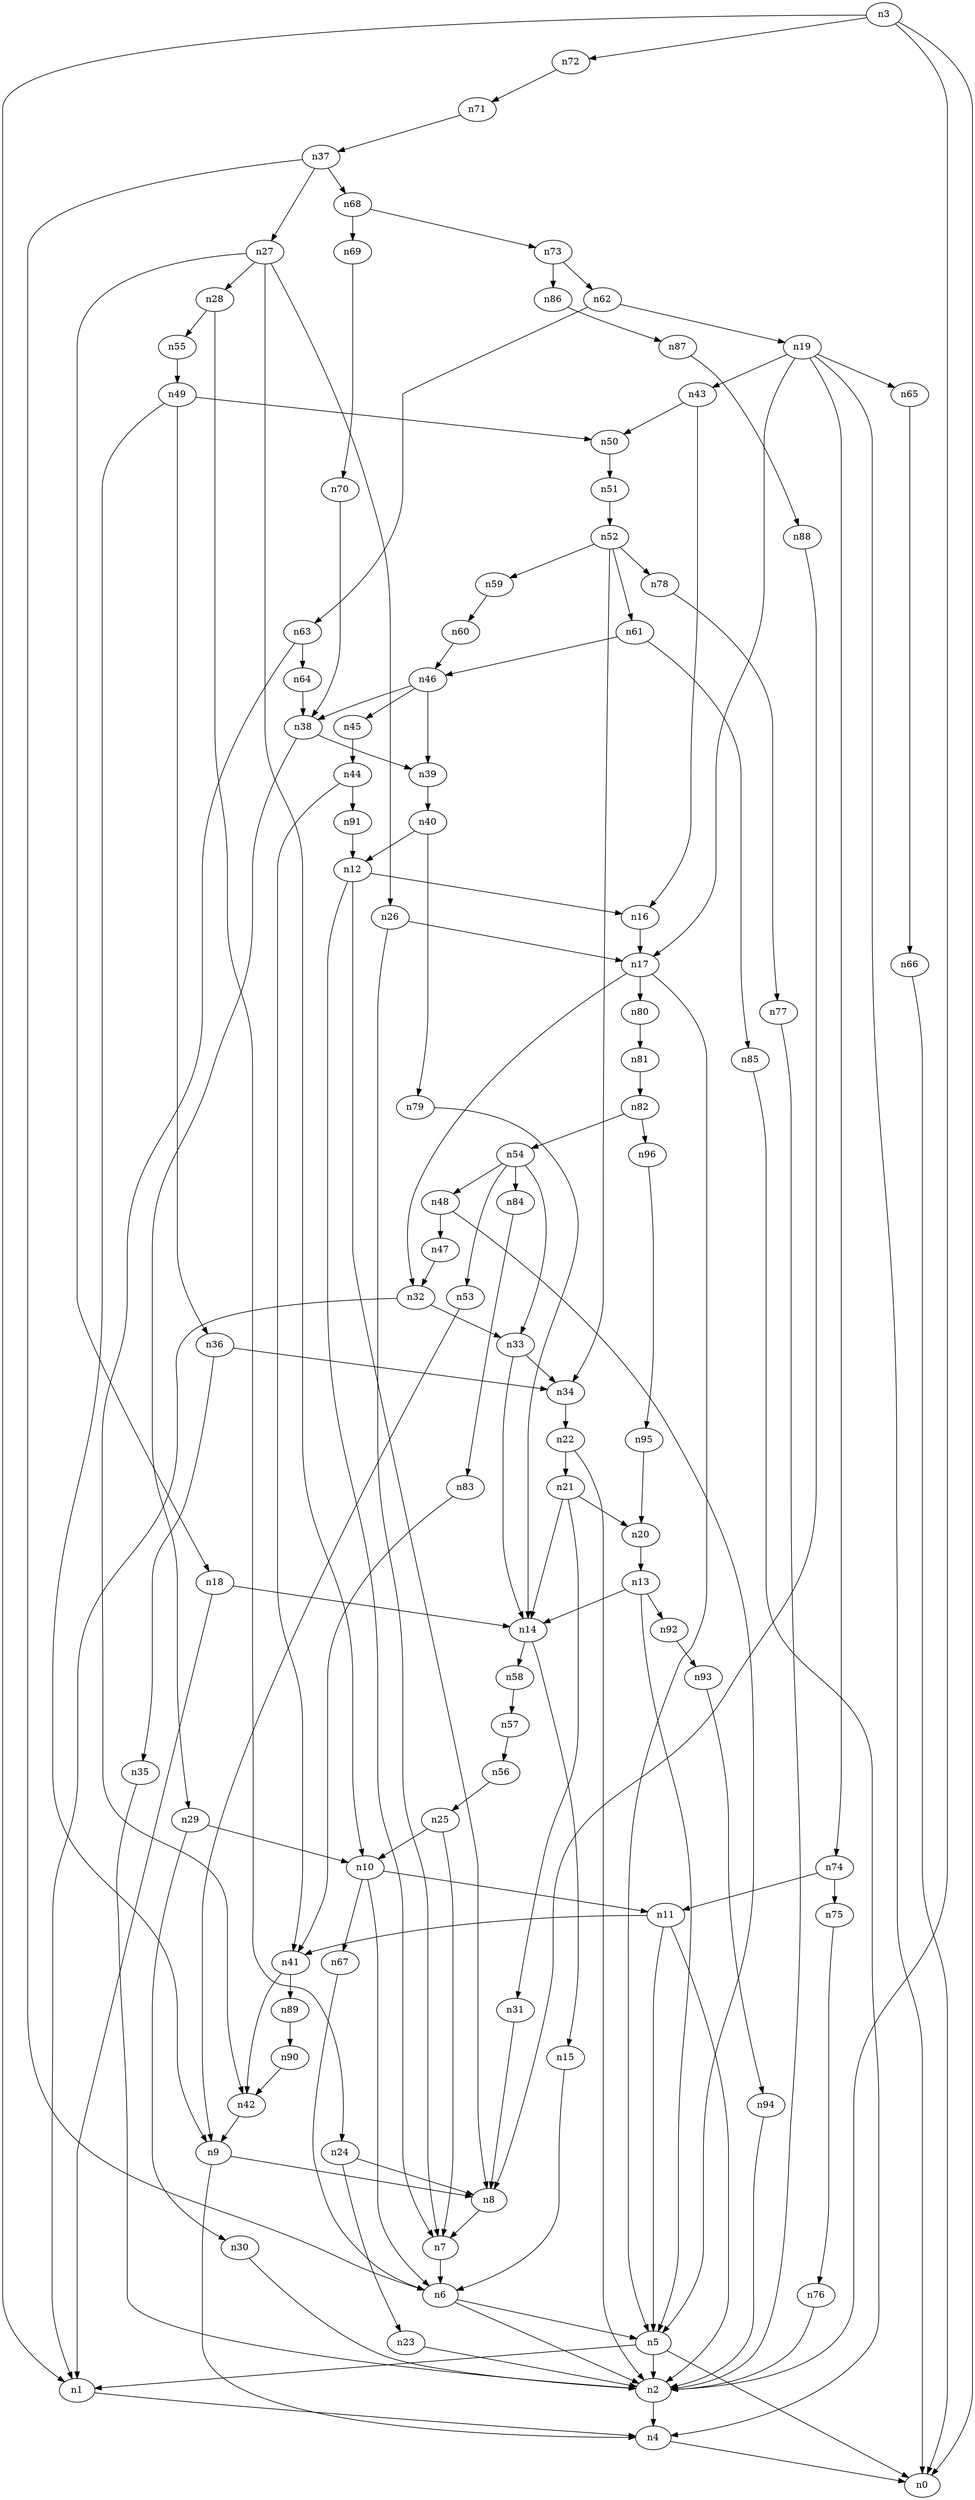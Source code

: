 digraph G {
	n1 -> n4	 [_graphml_id=e4];
	n2 -> n4	 [_graphml_id=e7];
	n3 -> n0	 [_graphml_id=e0];
	n3 -> n1	 [_graphml_id=e3];
	n3 -> n2	 [_graphml_id=e6];
	n3 -> n72	 [_graphml_id=e117];
	n4 -> n0	 [_graphml_id=e1];
	n5 -> n0	 [_graphml_id=e2];
	n5 -> n1	 [_graphml_id=e5];
	n5 -> n2	 [_graphml_id=e8];
	n6 -> n2	 [_graphml_id=e10];
	n6 -> n5	 [_graphml_id=e9];
	n7 -> n6	 [_graphml_id=e11];
	n8 -> n7	 [_graphml_id=e12];
	n9 -> n4	 [_graphml_id=e14];
	n9 -> n8	 [_graphml_id=e13];
	n10 -> n6	 [_graphml_id=e15];
	n10 -> n11	 [_graphml_id=e16];
	n10 -> n67	 [_graphml_id=e108];
	n11 -> n2	 [_graphml_id=e20];
	n11 -> n5	 [_graphml_id=e17];
	n11 -> n41	 [_graphml_id=e66];
	n12 -> n7	 [_graphml_id=e18];
	n12 -> n8	 [_graphml_id=e19];
	n12 -> n16	 [_graphml_id=e25];
	n13 -> n5	 [_graphml_id=e21];
	n13 -> n14	 [_graphml_id=e22];
	n13 -> n92	 [_graphml_id=e151];
	n14 -> n15	 [_graphml_id=e23];
	n14 -> n58	 [_graphml_id=e94];
	n15 -> n6	 [_graphml_id=e24];
	n16 -> n17	 [_graphml_id=e26];
	n17 -> n5	 [_graphml_id=e27];
	n17 -> n32	 [_graphml_id=e52];
	n17 -> n80	 [_graphml_id=e131];
	n18 -> n1	 [_graphml_id=e28];
	n18 -> n14	 [_graphml_id=e29];
	n19 -> n0	 [_graphml_id=e31];
	n19 -> n17	 [_graphml_id=e30];
	n19 -> n43	 [_graphml_id=e70];
	n19 -> n65	 [_graphml_id=e105];
	n19 -> n74	 [_graphml_id=e121];
	n20 -> n13	 [_graphml_id=e32];
	n21 -> n14	 [_graphml_id=e41];
	n21 -> n20	 [_graphml_id=e33];
	n21 -> n31	 [_graphml_id=e50];
	n22 -> n2	 [_graphml_id=e35];
	n22 -> n21	 [_graphml_id=e34];
	n23 -> n2	 [_graphml_id=e36];
	n24 -> n8	 [_graphml_id=e38];
	n24 -> n23	 [_graphml_id=e37];
	n25 -> n7	 [_graphml_id=e40];
	n25 -> n10	 [_graphml_id=e39];
	n26 -> n7	 [_graphml_id=e42];
	n26 -> n17	 [_graphml_id=e61];
	n27 -> n10	 [_graphml_id=e51];
	n27 -> n18	 [_graphml_id=e71];
	n27 -> n26	 [_graphml_id=e43];
	n27 -> n28	 [_graphml_id=e44];
	n28 -> n24	 [_graphml_id=e45];
	n28 -> n55	 [_graphml_id=e89];
	n29 -> n10	 [_graphml_id=e46];
	n29 -> n30	 [_graphml_id=e47];
	n30 -> n2	 [_graphml_id=e48];
	n31 -> n8	 [_graphml_id=e49];
	n32 -> n1	 [_graphml_id=e120];
	n32 -> n33	 [_graphml_id=e53];
	n33 -> n14	 [_graphml_id=e81];
	n33 -> n34	 [_graphml_id=e54];
	n34 -> n22	 [_graphml_id=e55];
	n35 -> n2	 [_graphml_id=e56];
	n36 -> n34	 [_graphml_id=e58];
	n36 -> n35	 [_graphml_id=e57];
	n37 -> n6	 [_graphml_id=e60];
	n37 -> n27	 [_graphml_id=e59];
	n37 -> n68	 [_graphml_id=e111];
	n38 -> n29	 [_graphml_id=e62];
	n38 -> n39	 [_graphml_id=e63];
	n39 -> n40	 [_graphml_id=e64];
	n40 -> n12	 [_graphml_id=e65];
	n40 -> n79	 [_graphml_id=e129];
	n41 -> n42	 [_graphml_id=e67];
	n41 -> n89	 [_graphml_id=e145];
	n42 -> n9	 [_graphml_id=e68];
	n43 -> n16	 [_graphml_id=e69];
	n43 -> n50	 [_graphml_id=e140];
	n44 -> n41	 [_graphml_id=e72];
	n44 -> n91	 [_graphml_id=e148];
	n45 -> n44	 [_graphml_id=e73];
	n46 -> n38	 [_graphml_id=e75];
	n46 -> n39	 [_graphml_id=e150];
	n46 -> n45	 [_graphml_id=e74];
	n47 -> n32	 [_graphml_id=e76];
	n48 -> n5	 [_graphml_id=e78];
	n48 -> n47	 [_graphml_id=e77];
	n49 -> n9	 [_graphml_id=e79];
	n49 -> n36	 [_graphml_id=e80];
	n49 -> n50	 [_graphml_id=e82];
	n50 -> n51	 [_graphml_id=e83];
	n51 -> n52	 [_graphml_id=e84];
	n52 -> n34	 [_graphml_id=e85];
	n52 -> n59	 [_graphml_id=e95];
	n52 -> n61	 [_graphml_id=e99];
	n52 -> n78	 [_graphml_id=e127];
	n53 -> n9	 [_graphml_id=e86];
	n54 -> n33	 [_graphml_id=e100];
	n54 -> n48	 [_graphml_id=e88];
	n54 -> n53	 [_graphml_id=e87];
	n54 -> n84	 [_graphml_id=e137];
	n55 -> n49	 [_graphml_id=e90];
	n56 -> n25	 [_graphml_id=e91];
	n57 -> n56	 [_graphml_id=e92];
	n58 -> n57	 [_graphml_id=e93];
	n59 -> n60	 [_graphml_id=e96];
	n60 -> n46	 [_graphml_id=e97];
	n61 -> n46	 [_graphml_id=e98];
	n61 -> n85	 [_graphml_id=e139];
	n62 -> n19	 [_graphml_id=e101];
	n62 -> n63	 [_graphml_id=e102];
	n63 -> n42	 [_graphml_id=e110];
	n63 -> n64	 [_graphml_id=e103];
	n64 -> n38	 [_graphml_id=e104];
	n65 -> n66	 [_graphml_id=e106];
	n66 -> n0	 [_graphml_id=e107];
	n67 -> n6	 [_graphml_id=e109];
	n68 -> n69	 [_graphml_id=e112];
	n68 -> n73	 [_graphml_id=e118];
	n69 -> n70	 [_graphml_id=e113];
	n70 -> n38	 [_graphml_id=e114];
	n71 -> n37	 [_graphml_id=e115];
	n72 -> n71	 [_graphml_id=e116];
	n73 -> n62	 [_graphml_id=e119];
	n73 -> n86	 [_graphml_id=e141];
	n74 -> n11	 [_graphml_id=e130];
	n74 -> n75	 [_graphml_id=e122];
	n75 -> n76	 [_graphml_id=e123];
	n76 -> n2	 [_graphml_id=e124];
	n77 -> n2	 [_graphml_id=e125];
	n78 -> n77	 [_graphml_id=e126];
	n79 -> n14	 [_graphml_id=e128];
	n80 -> n81	 [_graphml_id=e132];
	n81 -> n82	 [_graphml_id=e133];
	n82 -> n54	 [_graphml_id=e134];
	n82 -> n96	 [_graphml_id=e157];
	n83 -> n41	 [_graphml_id=e135];
	n84 -> n83	 [_graphml_id=e136];
	n85 -> n4	 [_graphml_id=e138];
	n86 -> n87	 [_graphml_id=e142];
	n87 -> n88	 [_graphml_id=e143];
	n88 -> n8	 [_graphml_id=e144];
	n89 -> n90	 [_graphml_id=e146];
	n90 -> n42	 [_graphml_id=e147];
	n91 -> n12	 [_graphml_id=e149];
	n92 -> n93	 [_graphml_id=e152];
	n93 -> n94	 [_graphml_id=e153];
	n94 -> n2	 [_graphml_id=e154];
	n95 -> n20	 [_graphml_id=e155];
	n96 -> n95	 [_graphml_id=e156];
}
